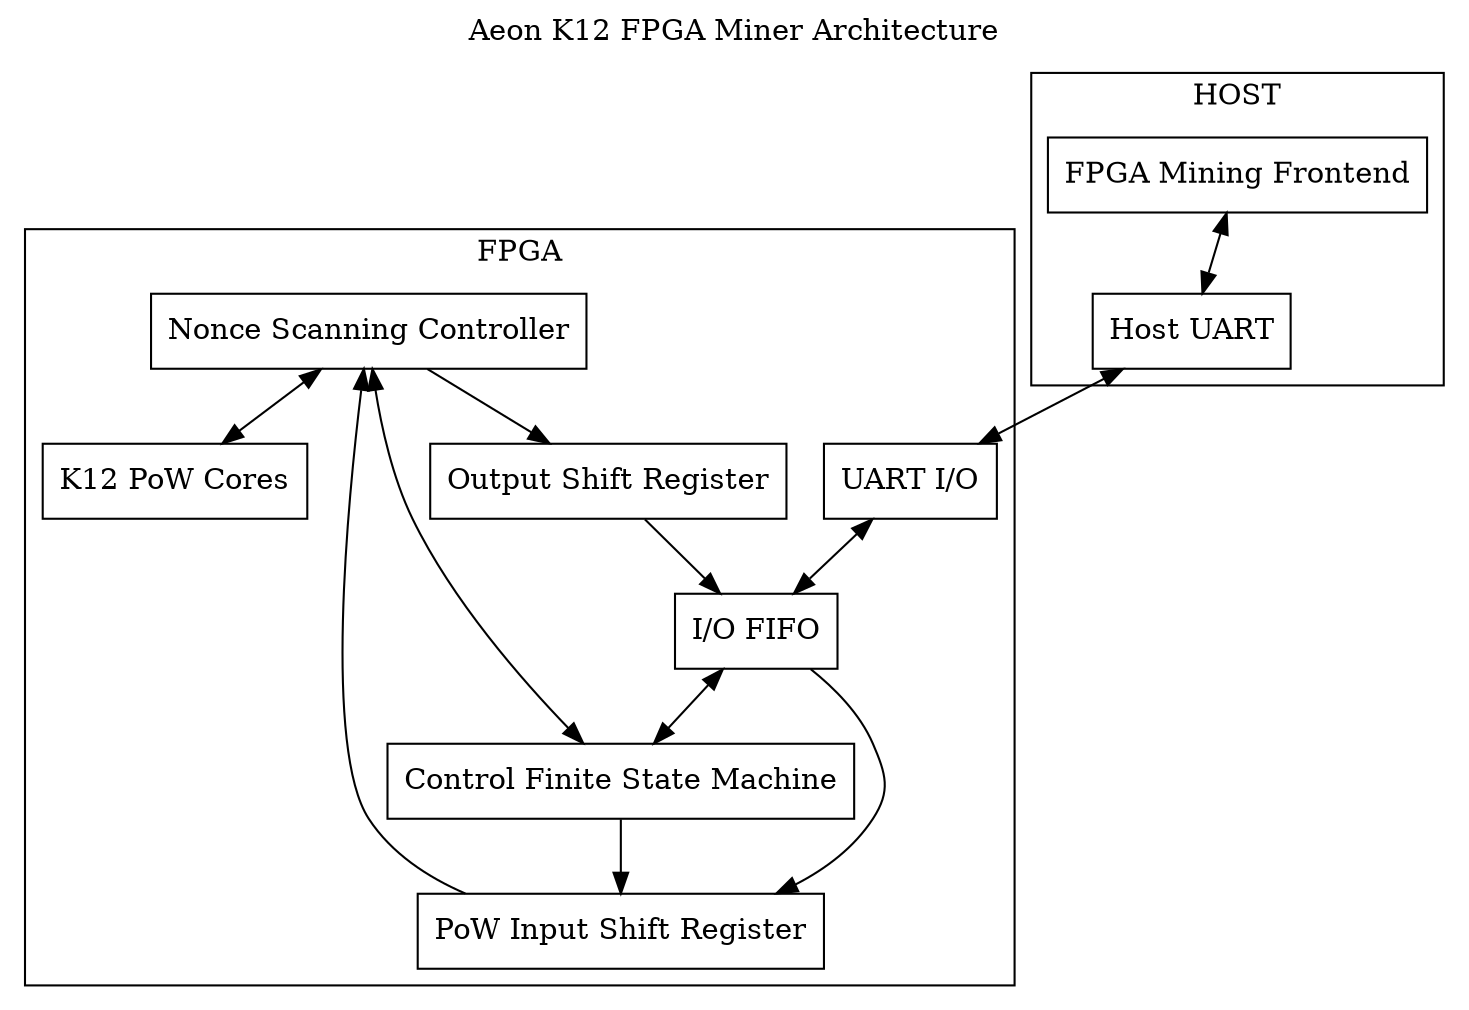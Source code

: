 digraph "Aeon K12 FPGA Miner Architecture"
{
	labelloc="t";
	label="Aeon K12 FPGA Miner Architecture";
	rankdir=TD
	node [shape=box]
	pow [label="K12 PoW Cores"]
	nc [label="Nonce Scanning Controller"]
	cfsm [label="Control Finite State Machine"]
	uart [label="UART I/O"]
	fifo [label="I/O FIFO"]
	isr [label="PoW Input Shift Register"]
	osr [label="Output Shift Register"]

	frontend [label="FPGA Mining Frontend"]
	host_uart [label="Host UART"]

	subgraph cluster_fpga {
	    label = "FPGA";

		uart -> fifo [dir=both]
		fifo -> cfsm [dir=both]
		fifo -> isr
		cfsm -> isr
		isr -> nc
		cfsm -> nc [dir=both]
		nc -> pow [dir=both]
		nc -> osr
		osr -> fifo
	}
	subgraph cluster_host {
	    label = "HOST";

		frontend -> host_uart [dir=both]
		host_uart -> uart [dir=both]
	}

}
